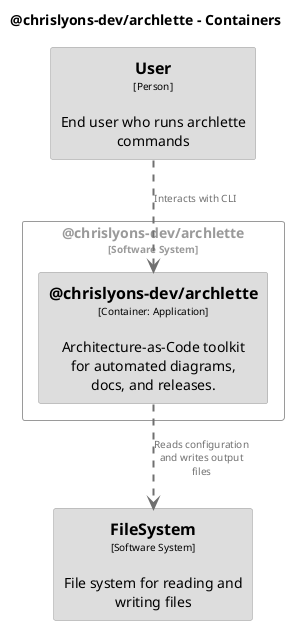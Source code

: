 @startuml
set separator none
title @chrislyons-dev/archlette - Containers

top to bottom direction
skinparam ranksep 60
skinparam nodesep 30

skinparam {
  arrowFontSize 10
  defaultTextAlignment center
  wrapWidth 200
  maxMessageSize 100
}

hide stereotype

skinparam rectangle<<chrislyonsdevarchlette.chrislyonsdevarchlette>> {
  BackgroundColor #dddddd
  FontColor #000000
  BorderColor #9a9a9a
  shadowing false
}
skinparam rectangle<<FileSystem>> {
  BackgroundColor #dddddd
  FontColor #000000
  BorderColor #9a9a9a
  shadowing false
}
skinparam rectangle<<User>> {
  BackgroundColor #dddddd
  FontColor #000000
  BorderColor #9a9a9a
  shadowing false
}
skinparam rectangle<<chrislyonsdevarchlette>> {
  BorderColor #9a9a9a
  FontColor #9a9a9a
  shadowing false
}

rectangle "==User\n<size:10>[Person]</size>\n\nEnd user who runs archlette commands" <<User>> as User
rectangle "==FileSystem\n<size:10>[Software System]</size>\n\nFile system for reading and writing files" <<FileSystem>> as FileSystem

rectangle "@chrislyons-dev/archlette\n<size:10>[Software System]</size>" <<chrislyonsdevarchlette>> {
  rectangle "==@chrislyons-dev/archlette\n<size:10>[Container: Application]</size>\n\nArchitecture-as-Code toolkit for automated diagrams, docs, and releases." <<chrislyonsdevarchlette.chrislyonsdevarchlette>> as chrislyonsdevarchlette.chrislyonsdevarchlette
}

User .[#707070,thickness=2].> chrislyonsdevarchlette.chrislyonsdevarchlette : "<color:#707070>Interacts with CLI"
chrislyonsdevarchlette.chrislyonsdevarchlette .[#707070,thickness=2].> FileSystem : "<color:#707070>Reads configuration and writes output files"
@enduml
